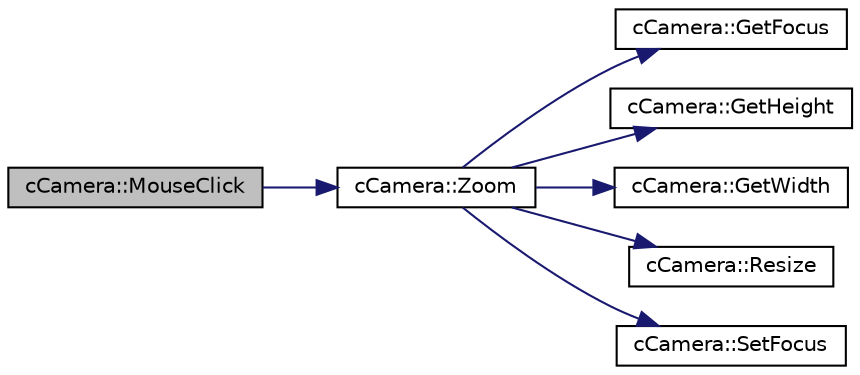 digraph "cCamera::MouseClick"
{
 // LATEX_PDF_SIZE
  edge [fontname="Helvetica",fontsize="10",labelfontname="Helvetica",labelfontsize="10"];
  node [fontname="Helvetica",fontsize="10",shape=record];
  rankdir="LR";
  Node1 [label="cCamera::MouseClick",height=0.2,width=0.4,color="black", fillcolor="grey75", style="filled", fontcolor="black",tooltip=" "];
  Node1 -> Node2 [color="midnightblue",fontsize="10",style="solid",fontname="Helvetica"];
  Node2 [label="cCamera::Zoom",height=0.2,width=0.4,color="black", fillcolor="white", style="filled",URL="$classc_camera.html#af1eb316337d2779ce7d6e01e4ce271bb",tooltip=" "];
  Node2 -> Node3 [color="midnightblue",fontsize="10",style="solid",fontname="Helvetica"];
  Node3 [label="cCamera::GetFocus",height=0.2,width=0.4,color="black", fillcolor="white", style="filled",URL="$classc_camera.html#a0aa751bcd1e56af7c9ce41fd9ee297e1",tooltip=" "];
  Node2 -> Node4 [color="midnightblue",fontsize="10",style="solid",fontname="Helvetica"];
  Node4 [label="cCamera::GetHeight",height=0.2,width=0.4,color="black", fillcolor="white", style="filled",URL="$classc_camera.html#aa919c339ff1ddcba1d9e82196674f1a5",tooltip=" "];
  Node2 -> Node5 [color="midnightblue",fontsize="10",style="solid",fontname="Helvetica"];
  Node5 [label="cCamera::GetWidth",height=0.2,width=0.4,color="black", fillcolor="white", style="filled",URL="$classc_camera.html#ae7dfa3e815f4ddd27b2cb32203b65f21",tooltip=" "];
  Node2 -> Node6 [color="midnightblue",fontsize="10",style="solid",fontname="Helvetica"];
  Node6 [label="cCamera::Resize",height=0.2,width=0.4,color="black", fillcolor="white", style="filled",URL="$classc_camera.html#aec91e161b17330054d26b38f0df6df3a",tooltip=" "];
  Node2 -> Node7 [color="midnightblue",fontsize="10",style="solid",fontname="Helvetica"];
  Node7 [label="cCamera::SetFocus",height=0.2,width=0.4,color="black", fillcolor="white", style="filled",URL="$classc_camera.html#a70ed4ddecaa3607931904f5ace1cf5a4",tooltip=" "];
}
